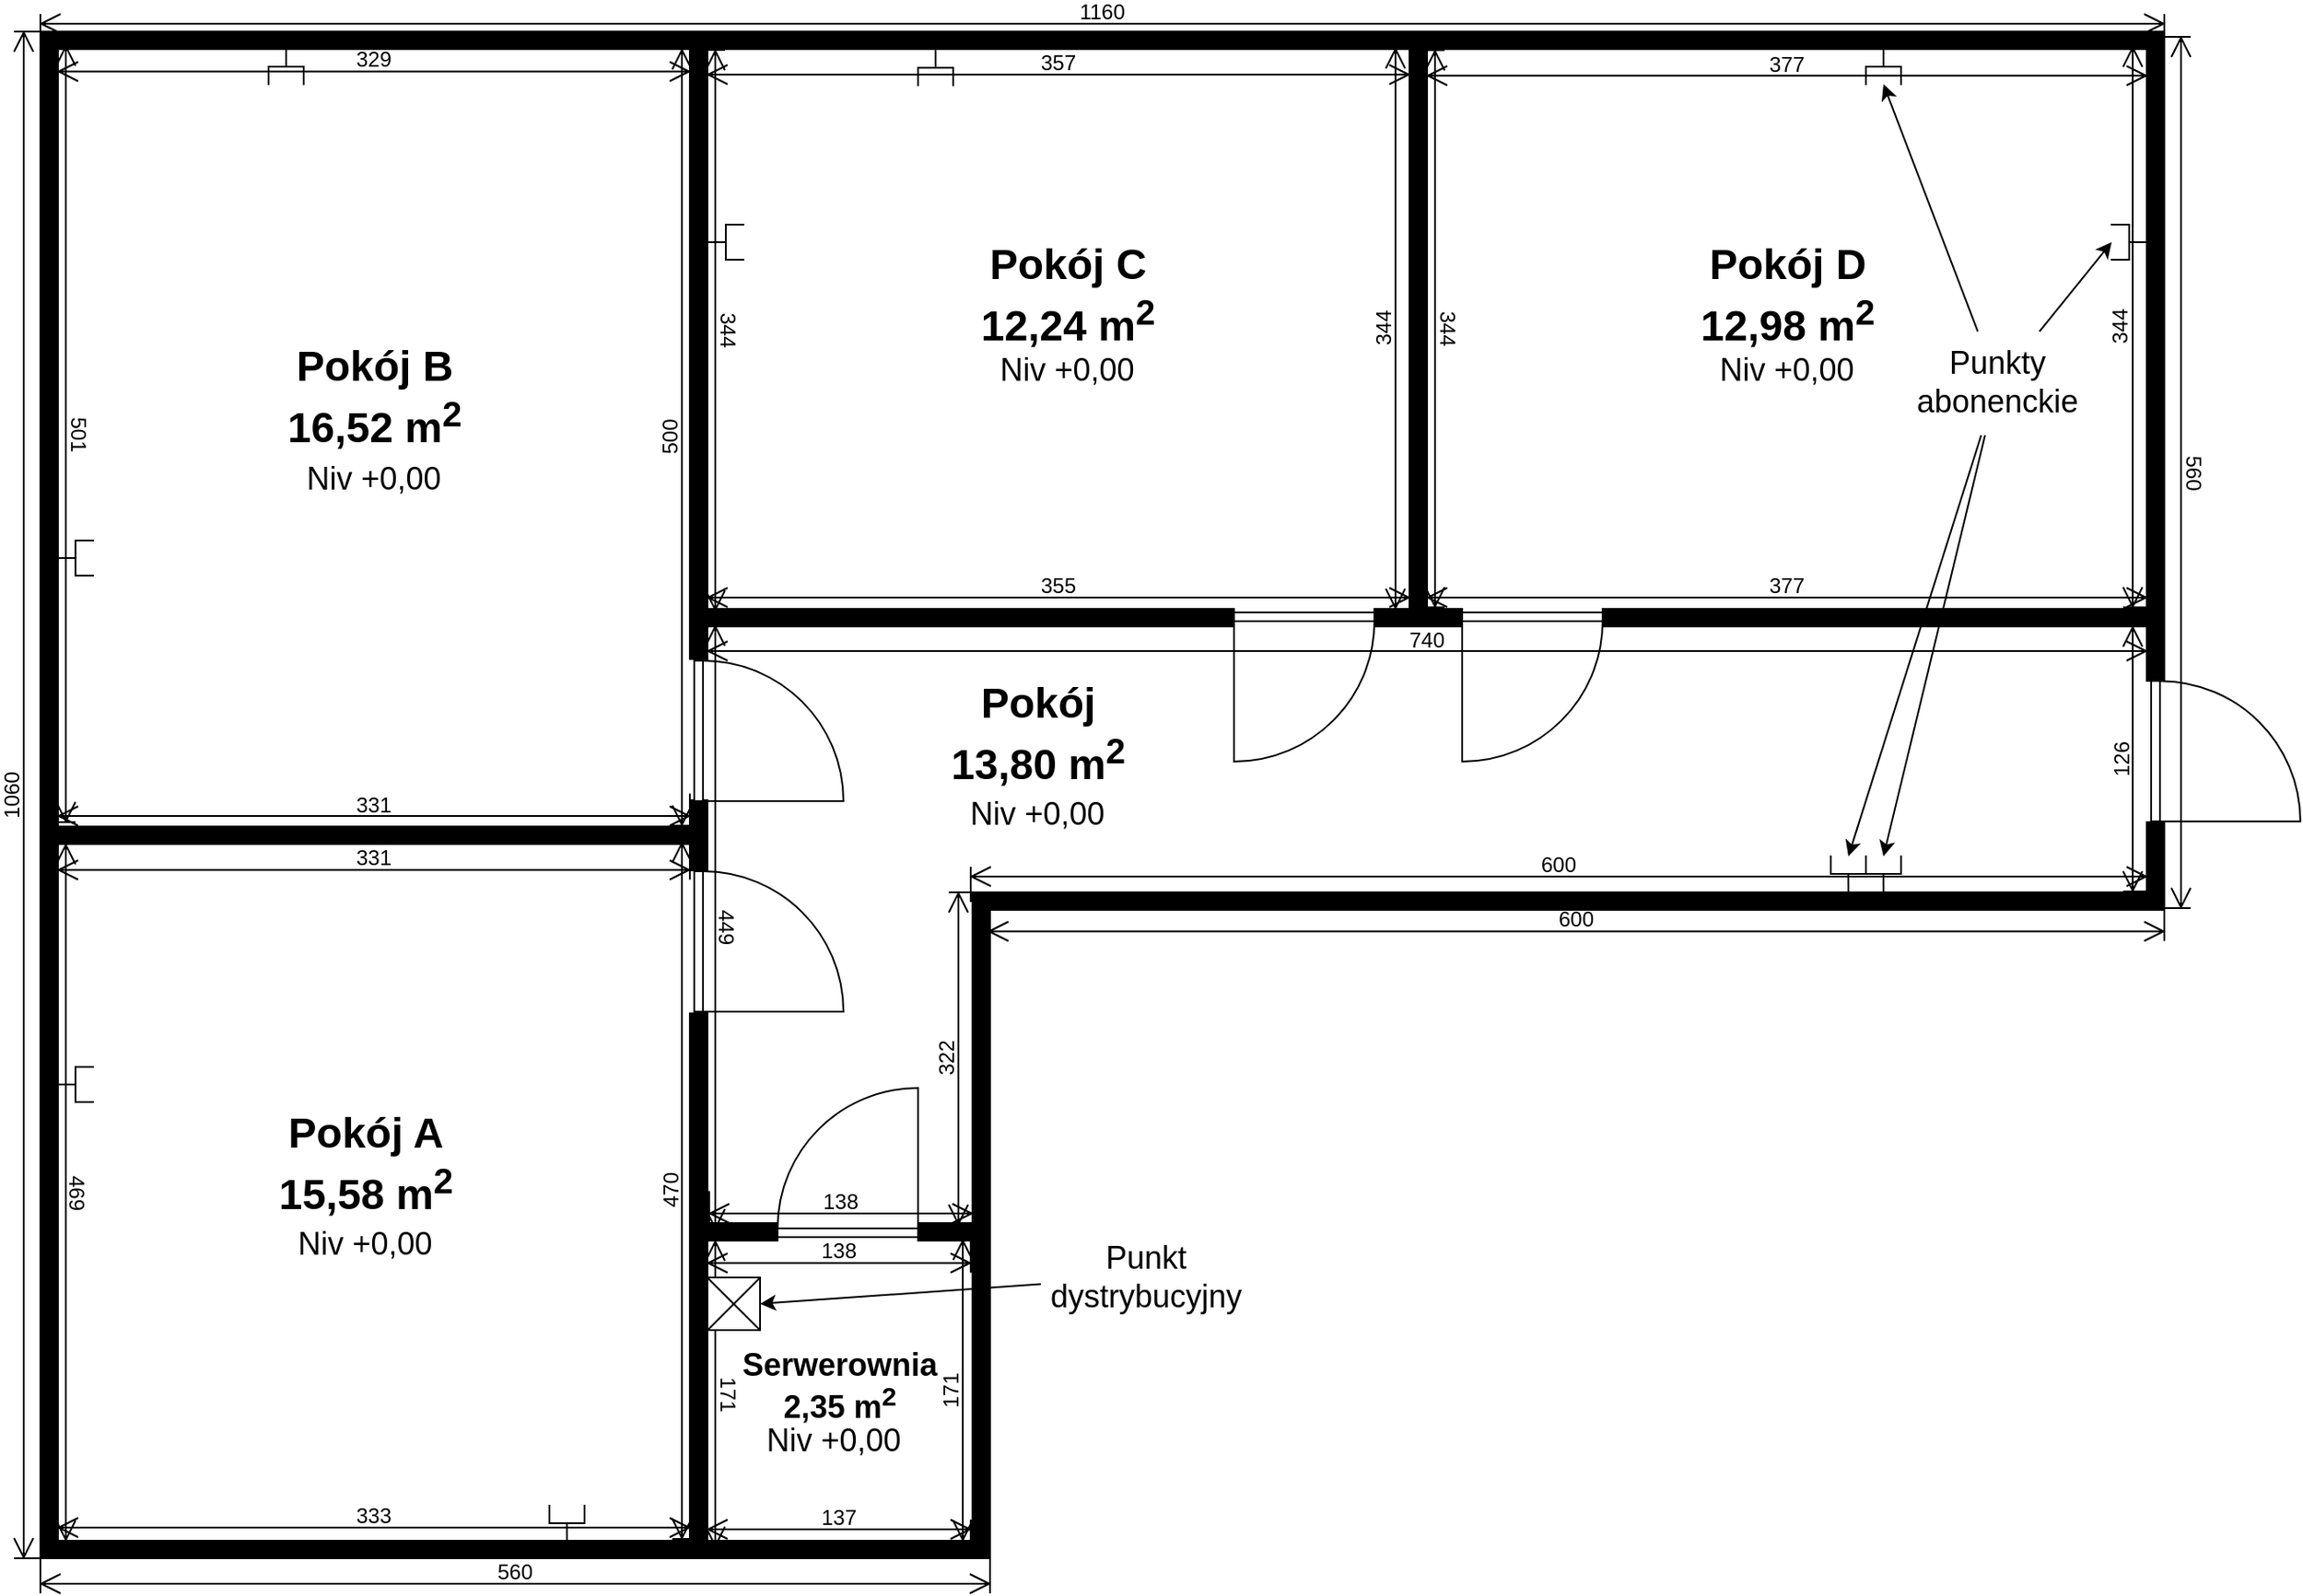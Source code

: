 <mxfile version="26.0.8">
  <diagram name="Page-1" id="38b20595-45e3-9b7f-d5ca-b57f44c5b66d">
    <mxGraphModel dx="4911" dy="1210" grid="1" gridSize="10" guides="1" tooltips="1" connect="1" arrows="1" fold="1" page="1" pageScale="1" pageWidth="1100" pageHeight="850" background="none" math="0" shadow="0">
      <root>
        <mxCell id="0" />
        <mxCell id="1" parent="0" />
        <mxCell id="48ef80bc37b76060-338" value="" style="verticalLabelPosition=bottom;html=1;verticalAlign=top;align=center;strokeWidth=1;shape=mxgraph.floorplan.wall;fillColor=#000000;direction=south;rounded=0;shadow=0;comic=0;fontFamily=Verdana;fontSize=12;" parent="1" vertex="1">
          <mxGeometry x="-1100" y="30" width="10" height="870" as="geometry" />
        </mxCell>
        <mxCell id="JFIgvIJluQDPdhaBH7MP-2" value="" style="verticalLabelPosition=bottom;html=1;verticalAlign=top;align=center;strokeWidth=1;shape=mxgraph.floorplan.wall;fillColor=#000000;direction=south;rounded=0;shadow=0;comic=0;fontFamily=Verdana;fontSize=12;" parent="1" vertex="1">
          <mxGeometry x="-730" y="468" width="10" height="40" as="geometry" />
        </mxCell>
        <mxCell id="JFIgvIJluQDPdhaBH7MP-4" value="" style="verticalLabelPosition=bottom;html=1;verticalAlign=top;align=center;strokeWidth=1;shape=mxgraph.floorplan.wall;fillColor=#000000;rounded=0;shadow=0;comic=0;fontFamily=Verdana;fontSize=12;" parent="1" vertex="1">
          <mxGeometry x="-1100" y="30" width="1210" height="10" as="geometry" />
        </mxCell>
        <mxCell id="JFIgvIJluQDPdhaBH7MP-6" value="" style="verticalLabelPosition=bottom;html=1;verticalAlign=top;align=center;strokeWidth=1;shape=mxgraph.floorplan.wall;fillColor=#000000;direction=south;rounded=0;shadow=0;comic=0;fontFamily=Verdana;fontSize=12;" parent="1" vertex="1">
          <mxGeometry x="-320" y="36.75" width="10" height="323.25" as="geometry" />
        </mxCell>
        <mxCell id="JFIgvIJluQDPdhaBH7MP-7" value="" style="verticalLabelPosition=bottom;html=1;verticalAlign=top;align=center;strokeWidth=1;shape=mxgraph.floorplan.wall;fillColor=#000000;direction=south;rounded=0;shadow=0;comic=0;fontFamily=Verdana;fontSize=12;" parent="1" vertex="1">
          <mxGeometry x="100" y="34.5" width="10" height="365.5" as="geometry" />
        </mxCell>
        <mxCell id="JFIgvIJluQDPdhaBH7MP-8" value="" style="verticalLabelPosition=bottom;html=1;verticalAlign=top;align=center;strokeWidth=1;shape=mxgraph.floorplan.wall;fillColor=#000000;rounded=0;shadow=0;comic=0;fontFamily=Verdana;fontSize=12;" parent="1" vertex="1">
          <mxGeometry x="-720" y="359" width="300" height="10" as="geometry" />
        </mxCell>
        <mxCell id="JFIgvIJluQDPdhaBH7MP-9" value="" style="verticalLabelPosition=bottom;html=1;verticalAlign=top;align=center;strokeWidth=1;shape=mxgraph.floorplan.wall;fillColor=#000000;rounded=0;shadow=0;comic=0;fontFamily=Verdana;fontSize=12;" parent="1" vertex="1">
          <mxGeometry x="-340" y="359" width="50" height="10" as="geometry" />
        </mxCell>
        <mxCell id="JFIgvIJluQDPdhaBH7MP-10" value="" style="verticalLabelPosition=bottom;html=1;verticalAlign=top;align=center;strokeWidth=1;shape=mxgraph.floorplan.wall;fillColor=#000000;rounded=0;shadow=0;comic=0;fontFamily=Verdana;fontSize=12;" parent="1" vertex="1">
          <mxGeometry x="-210" y="359" width="310" height="10" as="geometry" />
        </mxCell>
        <mxCell id="JFIgvIJluQDPdhaBH7MP-11" value="" style="verticalLabelPosition=bottom;html=1;verticalAlign=top;align=center;strokeWidth=1;shape=mxgraph.floorplan.wall;fillColor=#000000;rounded=0;shadow=0;comic=0;fontFamily=Verdana;fontSize=12;" parent="1" vertex="1">
          <mxGeometry x="-1100" y="483" width="370" height="10" as="geometry" />
        </mxCell>
        <mxCell id="JFIgvIJluQDPdhaBH7MP-12" value="" style="verticalLabelPosition=bottom;html=1;verticalAlign=top;align=center;strokeWidth=1;shape=mxgraph.floorplan.wall;fillColor=#000000;direction=south;rounded=0;shadow=0;comic=0;fontFamily=Verdana;fontSize=12;" parent="1" vertex="1">
          <mxGeometry x="-730" y="30" width="10" height="357.57" as="geometry" />
        </mxCell>
        <mxCell id="JFIgvIJluQDPdhaBH7MP-13" value="" style="verticalLabelPosition=bottom;html=1;verticalAlign=top;align=center;strokeWidth=1;shape=mxgraph.floorplan.wall;fillColor=#000000;direction=south;rounded=0;shadow=0;comic=0;fontFamily=Verdana;fontSize=12;" parent="1" vertex="1">
          <mxGeometry x="-730" y="589.5" width="10" height="310.5" as="geometry" />
        </mxCell>
        <mxCell id="JFIgvIJluQDPdhaBH7MP-14" value="" style="verticalLabelPosition=bottom;html=1;verticalAlign=top;align=center;strokeWidth=1;shape=mxgraph.floorplan.wall;fillColor=#000000;rounded=0;shadow=0;comic=0;fontFamily=Verdana;fontSize=12;" parent="1" vertex="1">
          <mxGeometry x="-1095" y="890" width="530" height="10" as="geometry" />
        </mxCell>
        <mxCell id="JFIgvIJluQDPdhaBH7MP-15" value="" style="verticalLabelPosition=bottom;html=1;verticalAlign=top;align=center;strokeWidth=1;shape=mxgraph.floorplan.wall;fillColor=#000000;direction=south;rounded=0;shadow=0;comic=0;fontFamily=Verdana;fontSize=12;" parent="1" vertex="1">
          <mxGeometry x="100" y="480.5" width="10" height="40" as="geometry" />
        </mxCell>
        <mxCell id="JFIgvIJluQDPdhaBH7MP-16" value="" style="verticalLabelPosition=bottom;html=1;verticalAlign=top;align=center;strokeWidth=1;shape=mxgraph.floorplan.wall;fillColor=#000000;rounded=0;shadow=0;comic=0;fontFamily=Verdana;fontSize=12;" parent="1" vertex="1">
          <mxGeometry x="-560" y="520.5" width="670" height="10" as="geometry" />
        </mxCell>
        <mxCell id="JFIgvIJluQDPdhaBH7MP-17" value="" style="verticalLabelPosition=bottom;html=1;verticalAlign=top;align=center;strokeWidth=1;shape=mxgraph.floorplan.wall;fillColor=#000000;direction=south;rounded=0;shadow=0;comic=0;fontFamily=Verdana;fontSize=12;" parent="1" vertex="1">
          <mxGeometry x="-569" y="520.5" width="10" height="379.5" as="geometry" />
        </mxCell>
        <mxCell id="JFIgvIJluQDPdhaBH7MP-18" value="" style="verticalLabelPosition=bottom;html=1;verticalAlign=top;align=center;shape=mxgraph.floorplan.doorLeft;aspect=fixed;" parent="1" vertex="1">
          <mxGeometry x="-420" y="361" width="80" height="85" as="geometry" />
        </mxCell>
        <mxCell id="JFIgvIJluQDPdhaBH7MP-19" value="" style="verticalLabelPosition=bottom;html=1;verticalAlign=top;align=center;shape=mxgraph.floorplan.doorLeft;aspect=fixed;rotation=-90;" parent="1" vertex="1">
          <mxGeometry x="105" y="397.57" width="80" height="85" as="geometry" />
        </mxCell>
        <mxCell id="JFIgvIJluQDPdhaBH7MP-20" value="" style="verticalLabelPosition=bottom;html=1;verticalAlign=top;align=center;shape=mxgraph.floorplan.doorLeft;aspect=fixed;" parent="1" vertex="1">
          <mxGeometry x="-290" y="361" width="80" height="85" as="geometry" />
        </mxCell>
        <mxCell id="JFIgvIJluQDPdhaBH7MP-21" value="" style="verticalLabelPosition=bottom;html=1;verticalAlign=top;align=center;shape=mxgraph.floorplan.doorLeft;aspect=fixed;rotation=-90;" parent="1" vertex="1">
          <mxGeometry x="-725" y="386" width="80" height="85" as="geometry" />
        </mxCell>
        <mxCell id="JFIgvIJluQDPdhaBH7MP-22" value="" style="verticalLabelPosition=bottom;html=1;verticalAlign=top;align=center;shape=mxgraph.floorplan.doorLeft;aspect=fixed;rotation=-90;" parent="1" vertex="1">
          <mxGeometry x="-725" y="506" width="80" height="85" as="geometry" />
        </mxCell>
        <mxCell id="JFIgvIJluQDPdhaBH7MP-23" value="" style="verticalLabelPosition=bottom;html=1;verticalAlign=top;align=center;shape=mxgraph.floorplan.wall;fillColor=strokeColor;" parent="1" vertex="1">
          <mxGeometry x="-725" y="709" width="45" height="10" as="geometry" />
        </mxCell>
        <mxCell id="JFIgvIJluQDPdhaBH7MP-24" value="" style="verticalLabelPosition=bottom;html=1;verticalAlign=top;align=center;shape=mxgraph.floorplan.wall;fillColor=strokeColor;" parent="1" vertex="1">
          <mxGeometry x="-600" y="709" width="40" height="10" as="geometry" />
        </mxCell>
        <mxCell id="JFIgvIJluQDPdhaBH7MP-25" value="" style="verticalLabelPosition=bottom;html=1;verticalAlign=top;align=center;shape=mxgraph.floorplan.doorLeft;aspect=fixed;rotation=-180;" parent="1" vertex="1">
          <mxGeometry x="-680" y="632" width="80" height="85" as="geometry" />
        </mxCell>
        <mxCell id="JFIgvIJluQDPdhaBH7MP-28" value="500" style="shape=dimension;direction=south;whiteSpace=wrap;html=1;align=center;points=[];verticalAlign=top;labelBackgroundColor=none;horizontal=0;spacingTop=-15;" parent="1" vertex="1">
          <mxGeometry x="-740" y="40" width="10" height="442.5" as="geometry" />
        </mxCell>
        <mxCell id="JFIgvIJluQDPdhaBH7MP-29" value="470" style="shape=dimension;direction=south;whiteSpace=wrap;html=1;align=center;points=[];verticalAlign=top;labelBackgroundColor=none;horizontal=0;spacingTop=-15;" parent="1" vertex="1">
          <mxGeometry x="-740" y="492" width="10" height="397" as="geometry" />
        </mxCell>
        <mxCell id="JFIgvIJluQDPdhaBH7MP-33" value="171" style="shape=dimension;direction=north;whiteSpace=wrap;html=1;align=center;points=[];verticalAlign=bottom;labelBackgroundColor=none;horizontal=0;spacingBottom=3;" parent="1" vertex="1">
          <mxGeometry x="-594" y="718.5" width="25" height="171.5" as="geometry" />
        </mxCell>
        <mxCell id="JFIgvIJluQDPdhaBH7MP-36" value="344" style="shape=dimension;direction=south;whiteSpace=wrap;html=1;align=center;points=[];verticalAlign=top;labelBackgroundColor=none;horizontal=0;spacingTop=-15;" parent="1" vertex="1">
          <mxGeometry x="86.5" y="38.62" width="23.5" height="319.5" as="geometry" />
        </mxCell>
        <mxCell id="JFIgvIJluQDPdhaBH7MP-38" value="126" style="shape=dimension;direction=south;whiteSpace=wrap;html=1;align=center;points=[];verticalAlign=top;labelBackgroundColor=none;horizontal=0;spacingTop=-15;" parent="1" vertex="1">
          <mxGeometry x="86.5" y="369" width="13.5" height="151" as="geometry" />
        </mxCell>
        <mxCell id="JFIgvIJluQDPdhaBH7MP-39" value="322" style="shape=dimension;direction=south;whiteSpace=wrap;html=1;align=center;points=[];verticalAlign=top;labelBackgroundColor=none;horizontal=0;spacingTop=-15;" parent="1" vertex="1">
          <mxGeometry x="-582.5" y="520.5" width="22.5" height="189.5" as="geometry" />
        </mxCell>
        <mxCell id="JFIgvIJluQDPdhaBH7MP-40" value="501" style="shape=dimension;direction=south;whiteSpace=wrap;html=1;align=center;points=[];verticalAlign=top;labelBackgroundColor=none;horizontal=0;spacingTop=-15;rotation=-180;" parent="1" vertex="1">
          <mxGeometry x="-1090" y="38" width="10" height="442.5" as="geometry" />
        </mxCell>
        <mxCell id="JFIgvIJluQDPdhaBH7MP-41" value="469" style="shape=dimension;direction=south;whiteSpace=wrap;html=1;align=center;points=[];verticalAlign=top;labelBackgroundColor=none;horizontal=0;spacingTop=-15;rotation=-180;" parent="1" vertex="1">
          <mxGeometry x="-1090" y="493" width="10" height="397" as="geometry" />
        </mxCell>
        <mxCell id="JFIgvIJluQDPdhaBH7MP-42" value="344" style="shape=dimension;direction=south;whiteSpace=wrap;html=1;align=center;points=[];verticalAlign=top;labelBackgroundColor=none;horizontal=0;spacingTop=-15;" parent="1" vertex="1">
          <mxGeometry x="-333.5" y="39.5" width="23.5" height="319.5" as="geometry" />
        </mxCell>
        <mxCell id="JFIgvIJluQDPdhaBH7MP-44" value="344" style="shape=dimension;direction=south;whiteSpace=wrap;html=1;align=center;points=[];verticalAlign=top;labelBackgroundColor=none;horizontal=0;spacingTop=-15;rotation=180;" parent="1" vertex="1">
          <mxGeometry x="-720" y="40.5" width="10" height="319.5" as="geometry" />
        </mxCell>
        <mxCell id="JFIgvIJluQDPdhaBH7MP-45" value="171" style="shape=dimension;direction=south;whiteSpace=wrap;html=1;align=center;points=[];verticalAlign=top;labelBackgroundColor=none;horizontal=0;spacingTop=-15;rotation=180;" parent="1" vertex="1">
          <mxGeometry x="-720" y="719" width="10" height="174.5" as="geometry" />
        </mxCell>
        <mxCell id="JFIgvIJluQDPdhaBH7MP-46" value="449" style="shape=dimension;direction=south;whiteSpace=wrap;html=1;align=center;points=[];verticalAlign=top;labelBackgroundColor=none;horizontal=0;spacingTop=-15;rotation=180;" parent="1" vertex="1">
          <mxGeometry x="-720" y="368.5" width="10" height="344" as="geometry" />
        </mxCell>
        <mxCell id="JFIgvIJluQDPdhaBH7MP-47" value="344" style="shape=dimension;direction=south;whiteSpace=wrap;html=1;align=center;points=[];verticalAlign=top;labelBackgroundColor=none;horizontal=0;spacingTop=-15;rotation=180;" parent="1" vertex="1">
          <mxGeometry x="-310" y="40.62" width="10" height="317.5" as="geometry" />
        </mxCell>
        <mxCell id="JFIgvIJluQDPdhaBH7MP-48" value="560" style="shape=dimension;direction=south;whiteSpace=wrap;html=1;align=center;points=[];verticalAlign=top;labelBackgroundColor=none;horizontal=0;spacingTop=-15;rotation=180;" parent="1" vertex="1">
          <mxGeometry x="105" y="33" width="20" height="496.5" as="geometry" />
        </mxCell>
        <mxCell id="JFIgvIJluQDPdhaBH7MP-50" value="600" style="shape=dimension;whiteSpace=wrap;html=1;align=center;points=[];verticalAlign=bottom;spacingBottom=3;labelBackgroundColor=none;" parent="1" vertex="1">
          <mxGeometry x="-560" y="530" width="670" height="18.25" as="geometry" />
        </mxCell>
        <mxCell id="JFIgvIJluQDPdhaBH7MP-51" value="138" style="shape=dimension;whiteSpace=wrap;html=1;align=center;points=[];verticalAlign=bottom;spacingBottom=3;labelBackgroundColor=none;" parent="1" vertex="1">
          <mxGeometry x="-720" y="719" width="150" height="18.25" as="geometry" />
        </mxCell>
        <mxCell id="JFIgvIJluQDPdhaBH7MP-52" value="560" style="shape=dimension;whiteSpace=wrap;html=1;align=center;points=[];verticalAlign=bottom;spacingBottom=3;labelBackgroundColor=none;" parent="1" vertex="1">
          <mxGeometry x="-1100" y="898.75" width="541" height="21.25" as="geometry" />
        </mxCell>
        <mxCell id="JFIgvIJluQDPdhaBH7MP-54" value="333" style="shape=dimension;direction=west;whiteSpace=wrap;html=1;align=center;points=[];verticalAlign=top;spacingTop=-15;labelBackgroundColor=none;" parent="1" vertex="1">
          <mxGeometry x="-1090" y="877" width="360" height="13" as="geometry" />
        </mxCell>
        <mxCell id="JFIgvIJluQDPdhaBH7MP-55" value="331" style="shape=dimension;whiteSpace=wrap;html=1;align=center;points=[];verticalAlign=bottom;spacingBottom=3;labelBackgroundColor=none;" parent="1" vertex="1">
          <mxGeometry x="-1090" y="464.25" width="360" height="18.25" as="geometry" />
        </mxCell>
        <mxCell id="JFIgvIJluQDPdhaBH7MP-56" value="329" style="shape=dimension;whiteSpace=wrap;html=1;align=center;points=[];verticalAlign=bottom;spacingBottom=3;labelBackgroundColor=none;" parent="1" vertex="1">
          <mxGeometry x="-1090" y="40" width="360" height="18.25" as="geometry" />
        </mxCell>
        <mxCell id="JFIgvIJluQDPdhaBH7MP-58" value="1160" style="shape=dimension;direction=west;whiteSpace=wrap;html=1;align=center;points=[];verticalAlign=top;spacingTop=-15;labelBackgroundColor=none;" parent="1" vertex="1">
          <mxGeometry x="-1100" y="20" width="1210" height="20" as="geometry" />
        </mxCell>
        <mxCell id="JFIgvIJluQDPdhaBH7MP-59" value="355" style="shape=dimension;direction=west;whiteSpace=wrap;html=1;align=center;points=[];verticalAlign=top;spacingTop=-15;labelBackgroundColor=none;" parent="1" vertex="1">
          <mxGeometry x="-720" y="347" width="400" height="20" as="geometry" />
        </mxCell>
        <mxCell id="JFIgvIJluQDPdhaBH7MP-60" value="377" style="shape=dimension;direction=west;whiteSpace=wrap;html=1;align=center;points=[];verticalAlign=top;spacingTop=-15;labelBackgroundColor=none;" parent="1" vertex="1">
          <mxGeometry x="-310" y="347" width="410" height="20" as="geometry" />
        </mxCell>
        <mxCell id="JFIgvIJluQDPdhaBH7MP-61" value="357" style="shape=dimension;whiteSpace=wrap;html=1;align=center;points=[];verticalAlign=bottom;spacingBottom=3;labelBackgroundColor=none;" parent="1" vertex="1">
          <mxGeometry x="-720" y="40" width="400" height="20" as="geometry" />
        </mxCell>
        <mxCell id="JFIgvIJluQDPdhaBH7MP-62" value="377" style="shape=dimension;whiteSpace=wrap;html=1;align=center;points=[];verticalAlign=bottom;spacingBottom=3;labelBackgroundColor=none;" parent="1" vertex="1">
          <mxGeometry x="-310" y="40.62" width="410" height="20" as="geometry" />
        </mxCell>
        <mxCell id="JFIgvIJluQDPdhaBH7MP-63" value="740" style="shape=dimension;whiteSpace=wrap;html=1;align=center;points=[];verticalAlign=bottom;spacingBottom=3;labelBackgroundColor=none;" parent="1" vertex="1">
          <mxGeometry x="-720" y="368.5" width="820" height="20" as="geometry" />
        </mxCell>
        <mxCell id="JFIgvIJluQDPdhaBH7MP-64" value="600" style="shape=dimension;direction=west;whiteSpace=wrap;html=1;align=center;points=[];verticalAlign=top;spacingTop=-15;labelBackgroundColor=none;" parent="1" vertex="1">
          <mxGeometry x="-570" y="506" width="670" height="20" as="geometry" />
        </mxCell>
        <mxCell id="JFIgvIJluQDPdhaBH7MP-65" value="138" style="shape=dimension;whiteSpace=wrap;html=1;align=center;points=[];verticalAlign=bottom;spacingBottom=3;labelBackgroundColor=none;" parent="1" vertex="1">
          <mxGeometry x="-719" y="690.75" width="150" height="18.25" as="geometry" />
        </mxCell>
        <mxCell id="JFIgvIJluQDPdhaBH7MP-66" value="331" style="shape=dimension;whiteSpace=wrap;html=1;align=center;points=[];verticalAlign=bottom;spacingBottom=3;labelBackgroundColor=none;" parent="1" vertex="1">
          <mxGeometry x="-1090" y="495" width="360" height="18.25" as="geometry" />
        </mxCell>
        <mxCell id="JFIgvIJluQDPdhaBH7MP-69" value="1060" style="shape=dimension;direction=south;whiteSpace=wrap;html=1;align=center;points=[];verticalAlign=top;labelBackgroundColor=none;horizontal=0;spacingTop=-15;" parent="1" vertex="1">
          <mxGeometry x="-1115" y="30" width="20" height="870" as="geometry" />
        </mxCell>
        <mxCell id="JFIgvIJluQDPdhaBH7MP-73" value="137" style="shape=dimension;direction=west;whiteSpace=wrap;html=1;align=center;points=[];verticalAlign=top;spacingTop=-15;labelBackgroundColor=none;" parent="1" vertex="1">
          <mxGeometry x="-720" y="878" width="150" height="14" as="geometry" />
        </mxCell>
        <mxCell id="JFIgvIJluQDPdhaBH7MP-75" value="Pokój B&lt;br&gt;16,52 m&lt;sup&gt;2&lt;/sup&gt;" style="text;strokeColor=none;fillColor=none;html=1;fontSize=24;fontStyle=1;verticalAlign=middle;align=center;" parent="1" vertex="1">
          <mxGeometry x="-960" y="218" width="100" height="40" as="geometry" />
        </mxCell>
        <mxCell id="JFIgvIJluQDPdhaBH7MP-76" value="Pokój C&lt;br&gt;12,24 m&lt;sup&gt;2&lt;/sup&gt;" style="text;strokeColor=none;fillColor=none;html=1;fontSize=24;fontStyle=1;verticalAlign=middle;align=center;" parent="1" vertex="1">
          <mxGeometry x="-565" y="160" width="100" height="40" as="geometry" />
        </mxCell>
        <mxCell id="JFIgvIJluQDPdhaBH7MP-77" value="Pokój D&lt;br&gt;12,98 m&lt;sup&gt;2&lt;/sup&gt;" style="text;strokeColor=none;fillColor=none;html=1;fontSize=24;fontStyle=1;verticalAlign=middle;align=center;" parent="1" vertex="1">
          <mxGeometry x="-155" y="160" width="100" height="40" as="geometry" />
        </mxCell>
        <mxCell id="JFIgvIJluQDPdhaBH7MP-78" value="Pokój A&lt;br&gt;15,58 m&lt;sup&gt;2&lt;/sup&gt;" style="text;strokeColor=none;fillColor=none;html=1;fontSize=24;fontStyle=1;verticalAlign=middle;align=center;" parent="1" vertex="1">
          <mxGeometry x="-965" y="654.5" width="100" height="40" as="geometry" />
        </mxCell>
        <mxCell id="JFIgvIJluQDPdhaBH7MP-79" value="Pokój&lt;br&gt;13,80 m&lt;sup&gt;2&lt;/sup&gt;" style="text;strokeColor=none;fillColor=none;html=1;fontSize=24;fontStyle=1;verticalAlign=middle;align=center;" parent="1" vertex="1">
          <mxGeometry x="-582.5" y="410" width="100" height="40" as="geometry" />
        </mxCell>
        <mxCell id="JFIgvIJluQDPdhaBH7MP-80" value="&lt;font style=&quot;font-size: 18px;&quot;&gt;Serwerownia&lt;br&gt;&lt;br&gt;&lt;/font&gt;" style="text;strokeColor=none;fillColor=none;html=1;fontSize=24;fontStyle=1;verticalAlign=middle;align=center;" parent="1" vertex="1">
          <mxGeometry x="-680" y="790.75" width="70" height="23" as="geometry" />
        </mxCell>
        <UserObject label="&lt;font style=&quot;font-size: 18px;&quot;&gt;Niv +0,00&lt;br&gt;&lt;/font&gt;" placeholders="1" name="Variable" id="JFIgvIJluQDPdhaBH7MP-81">
          <mxCell style="text;html=1;strokeColor=none;fillColor=none;align=center;verticalAlign=middle;whiteSpace=wrap;overflow=hidden;" parent="1" vertex="1">
            <mxGeometry x="-950" y="271.57" width="80" height="23.87" as="geometry" />
          </mxCell>
        </UserObject>
        <UserObject label="&lt;font style=&quot;font-size: 18px;&quot;&gt;Niv +0,00&lt;br&gt;&lt;/font&gt;" placeholders="1" name="Variable" id="JFIgvIJluQDPdhaBH7MP-82">
          <mxCell style="text;html=1;strokeColor=none;fillColor=none;align=center;verticalAlign=middle;whiteSpace=wrap;overflow=hidden;" parent="1" vertex="1">
            <mxGeometry x="-555" y="210" width="80" height="23.87" as="geometry" />
          </mxCell>
        </UserObject>
        <UserObject label="&lt;font style=&quot;font-size: 18px;&quot;&gt;Niv +0,00&lt;br&gt;&lt;/font&gt;" placeholders="1" name="Variable" id="JFIgvIJluQDPdhaBH7MP-83">
          <mxCell style="text;html=1;strokeColor=none;fillColor=none;align=center;verticalAlign=middle;whiteSpace=wrap;overflow=hidden;" parent="1" vertex="1">
            <mxGeometry x="-145" y="210" width="80" height="23.87" as="geometry" />
          </mxCell>
        </UserObject>
        <UserObject label="&lt;font style=&quot;font-size: 18px;&quot;&gt;Niv +0,00&lt;br&gt;&lt;/font&gt;" placeholders="1" name="Variable" id="JFIgvIJluQDPdhaBH7MP-86">
          <mxCell style="text;html=1;strokeColor=none;fillColor=none;align=center;verticalAlign=middle;whiteSpace=wrap;overflow=hidden;" parent="1" vertex="1">
            <mxGeometry x="-955" y="708.13" width="80" height="23.87" as="geometry" />
          </mxCell>
        </UserObject>
        <UserObject label="&lt;font style=&quot;font-size: 18px;&quot;&gt;Niv +0,00&lt;br&gt;&lt;/font&gt;" placeholders="1" name="Variable" id="JFIgvIJluQDPdhaBH7MP-87">
          <mxCell style="text;html=1;strokeColor=none;fillColor=none;align=center;verticalAlign=middle;whiteSpace=wrap;overflow=hidden;" parent="1" vertex="1">
            <mxGeometry x="-572.5" y="463.07" width="80" height="23.87" as="geometry" />
          </mxCell>
        </UserObject>
        <UserObject label="&lt;font style=&quot;font-size: 18px;&quot;&gt;Niv +0,00&lt;br&gt;&lt;/font&gt;" placeholders="1" name="Variable" id="JFIgvIJluQDPdhaBH7MP-88">
          <mxCell style="text;html=1;strokeColor=none;fillColor=none;align=center;verticalAlign=middle;whiteSpace=wrap;overflow=hidden;" parent="1" vertex="1">
            <mxGeometry x="-688" y="820.13" width="80" height="23.87" as="geometry" />
          </mxCell>
        </UserObject>
        <mxCell id="rUj6Htv39DdLcQ7tU1QD-7" value="" style="group" vertex="1" connectable="0" parent="1">
          <mxGeometry x="-60" y="500" width="20" height="20" as="geometry" />
        </mxCell>
        <mxCell id="rUj6Htv39DdLcQ7tU1QD-19" value="" style="group" vertex="1" connectable="0" parent="rUj6Htv39DdLcQ7tU1QD-7">
          <mxGeometry width="20" height="20" as="geometry" />
        </mxCell>
        <mxCell id="rUj6Htv39DdLcQ7tU1QD-1" value="" style="shape=partialRectangle;whiteSpace=wrap;html=1;bottom=1;right=1;left=1;top=0;fillColor=none;routingCenterX=-0.5;" vertex="1" parent="rUj6Htv39DdLcQ7tU1QD-19">
          <mxGeometry width="20" height="10" as="geometry" />
        </mxCell>
        <mxCell id="rUj6Htv39DdLcQ7tU1QD-6" value="" style="endArrow=none;html=1;rounded=0;" edge="1" parent="rUj6Htv39DdLcQ7tU1QD-19">
          <mxGeometry width="50" height="50" relative="1" as="geometry">
            <mxPoint x="10" y="20" as="sourcePoint" />
            <mxPoint x="9.96" y="10.5" as="targetPoint" />
          </mxGeometry>
        </mxCell>
        <mxCell id="rUj6Htv39DdLcQ7tU1QD-14" value="" style="group" vertex="1" connectable="0" parent="1">
          <mxGeometry x="-80" y="500" width="20" height="20" as="geometry" />
        </mxCell>
        <mxCell id="rUj6Htv39DdLcQ7tU1QD-15" value="" style="shape=partialRectangle;whiteSpace=wrap;html=1;bottom=1;right=1;left=1;top=0;fillColor=none;routingCenterX=-0.5;" vertex="1" parent="rUj6Htv39DdLcQ7tU1QD-14">
          <mxGeometry width="20" height="10" as="geometry" />
        </mxCell>
        <mxCell id="rUj6Htv39DdLcQ7tU1QD-16" value="" style="endArrow=none;html=1;rounded=0;" edge="1" parent="rUj6Htv39DdLcQ7tU1QD-14">
          <mxGeometry width="50" height="50" relative="1" as="geometry">
            <mxPoint x="10" y="20" as="sourcePoint" />
            <mxPoint x="9.96" y="10.5" as="targetPoint" />
          </mxGeometry>
        </mxCell>
        <mxCell id="rUj6Htv39DdLcQ7tU1QD-20" value="" style="group;rotation=-90;" vertex="1" connectable="0" parent="1">
          <mxGeometry x="80" y="140" width="20" height="20" as="geometry" />
        </mxCell>
        <mxCell id="rUj6Htv39DdLcQ7tU1QD-21" value="" style="shape=partialRectangle;whiteSpace=wrap;html=1;bottom=1;right=1;left=1;top=0;fillColor=none;routingCenterX=-0.5;rotation=-90;" vertex="1" parent="rUj6Htv39DdLcQ7tU1QD-20">
          <mxGeometry x="-5" y="5" width="20" height="10" as="geometry" />
        </mxCell>
        <mxCell id="rUj6Htv39DdLcQ7tU1QD-22" value="" style="endArrow=none;html=1;rounded=0;" edge="1" parent="rUj6Htv39DdLcQ7tU1QD-20">
          <mxGeometry width="50" height="50" relative="1" as="geometry">
            <mxPoint x="20" y="10" as="sourcePoint" />
            <mxPoint x="10" y="10" as="targetPoint" />
          </mxGeometry>
        </mxCell>
        <mxCell id="rUj6Htv39DdLcQ7tU1QD-23" value="" style="group;rotation=-180;" vertex="1" connectable="0" parent="1">
          <mxGeometry x="-60" y="40" width="20" height="20" as="geometry" />
        </mxCell>
        <mxCell id="rUj6Htv39DdLcQ7tU1QD-24" value="" style="shape=partialRectangle;whiteSpace=wrap;html=1;bottom=1;right=1;left=1;top=0;fillColor=none;routingCenterX=-0.5;rotation=-180;" vertex="1" parent="rUj6Htv39DdLcQ7tU1QD-23">
          <mxGeometry y="10" width="20" height="10" as="geometry" />
        </mxCell>
        <mxCell id="rUj6Htv39DdLcQ7tU1QD-25" value="" style="endArrow=none;html=1;rounded=0;" edge="1" parent="rUj6Htv39DdLcQ7tU1QD-23">
          <mxGeometry width="50" height="50" relative="1" as="geometry">
            <mxPoint x="10" as="sourcePoint" />
            <mxPoint x="10" y="10" as="targetPoint" />
          </mxGeometry>
        </mxCell>
        <mxCell id="rUj6Htv39DdLcQ7tU1QD-32" value="" style="group;rotation=91;" vertex="1" connectable="0" parent="1">
          <mxGeometry x="-1090" y="320" width="25" height="20" as="geometry" />
        </mxCell>
        <mxCell id="rUj6Htv39DdLcQ7tU1QD-34" value="" style="endArrow=none;html=1;rounded=0;" edge="1" parent="rUj6Htv39DdLcQ7tU1QD-32">
          <mxGeometry width="50" height="50" relative="1" as="geometry">
            <mxPoint y="10" as="sourcePoint" />
            <mxPoint x="10" y="10" as="targetPoint" />
          </mxGeometry>
        </mxCell>
        <mxCell id="rUj6Htv39DdLcQ7tU1QD-33" value="" style="shape=partialRectangle;whiteSpace=wrap;html=1;bottom=1;right=1;left=1;top=0;fillColor=none;routingCenterX=-0.5;rotation=90;" vertex="1" parent="rUj6Htv39DdLcQ7tU1QD-32">
          <mxGeometry x="5" y="5" width="20" height="10" as="geometry" />
        </mxCell>
        <mxCell id="rUj6Htv39DdLcQ7tU1QD-35" value="" style="group;rotation=-180;" vertex="1" connectable="0" parent="1">
          <mxGeometry x="-970" y="40" width="20" height="20" as="geometry" />
        </mxCell>
        <mxCell id="rUj6Htv39DdLcQ7tU1QD-36" value="" style="shape=partialRectangle;whiteSpace=wrap;html=1;bottom=1;right=1;left=1;top=0;fillColor=none;routingCenterX=-0.5;rotation=-180;" vertex="1" parent="rUj6Htv39DdLcQ7tU1QD-35">
          <mxGeometry y="10" width="20" height="10" as="geometry" />
        </mxCell>
        <mxCell id="rUj6Htv39DdLcQ7tU1QD-37" value="" style="endArrow=none;html=1;rounded=0;" edge="1" parent="rUj6Htv39DdLcQ7tU1QD-35">
          <mxGeometry width="50" height="50" relative="1" as="geometry">
            <mxPoint x="10" as="sourcePoint" />
            <mxPoint x="10" y="10" as="targetPoint" />
          </mxGeometry>
        </mxCell>
        <mxCell id="rUj6Htv39DdLcQ7tU1QD-38" value="" style="group" vertex="1" connectable="0" parent="1">
          <mxGeometry x="-810" y="870" width="20" height="20" as="geometry" />
        </mxCell>
        <mxCell id="rUj6Htv39DdLcQ7tU1QD-39" value="" style="shape=partialRectangle;whiteSpace=wrap;html=1;bottom=1;right=1;left=1;top=0;fillColor=none;routingCenterX=-0.5;" vertex="1" parent="rUj6Htv39DdLcQ7tU1QD-38">
          <mxGeometry width="20" height="10" as="geometry" />
        </mxCell>
        <mxCell id="rUj6Htv39DdLcQ7tU1QD-40" value="" style="endArrow=none;html=1;rounded=0;" edge="1" parent="rUj6Htv39DdLcQ7tU1QD-38">
          <mxGeometry width="50" height="50" relative="1" as="geometry">
            <mxPoint x="10" y="20" as="sourcePoint" />
            <mxPoint x="9.96" y="10.5" as="targetPoint" />
          </mxGeometry>
        </mxCell>
        <mxCell id="rUj6Htv39DdLcQ7tU1QD-41" value="" style="group;rotation=90;" vertex="1" connectable="0" parent="1">
          <mxGeometry x="-1090" y="620" width="20" height="20" as="geometry" />
        </mxCell>
        <mxCell id="rUj6Htv39DdLcQ7tU1QD-42" value="" style="shape=partialRectangle;whiteSpace=wrap;html=1;bottom=1;right=1;left=1;top=0;fillColor=none;routingCenterX=-0.5;rotation=90;" vertex="1" parent="rUj6Htv39DdLcQ7tU1QD-41">
          <mxGeometry x="5" y="5" width="20" height="10" as="geometry" />
        </mxCell>
        <mxCell id="rUj6Htv39DdLcQ7tU1QD-43" value="" style="endArrow=none;html=1;rounded=0;" edge="1" parent="rUj6Htv39DdLcQ7tU1QD-41">
          <mxGeometry width="50" height="50" relative="1" as="geometry">
            <mxPoint y="10" as="sourcePoint" />
            <mxPoint x="10" y="10" as="targetPoint" />
          </mxGeometry>
        </mxCell>
        <mxCell id="rUj6Htv39DdLcQ7tU1QD-30" value="" style="shape=partialRectangle;whiteSpace=wrap;html=1;bottom=1;right=1;left=1;top=0;fillColor=none;routingCenterX=-0.5;rotation=90;" vertex="1" parent="1">
          <mxGeometry x="-714.5" y="145" width="20" height="10" as="geometry" />
        </mxCell>
        <mxCell id="rUj6Htv39DdLcQ7tU1QD-31" value="" style="endArrow=none;html=1;rounded=0;" edge="1" parent="1">
          <mxGeometry width="50" height="50" relative="1" as="geometry">
            <mxPoint x="-720" y="150" as="sourcePoint" />
            <mxPoint x="-710" y="150" as="targetPoint" />
          </mxGeometry>
        </mxCell>
        <mxCell id="rUj6Htv39DdLcQ7tU1QD-27" value="" style="shape=partialRectangle;whiteSpace=wrap;html=1;bottom=1;right=1;left=1;top=0;fillColor=none;routingCenterX=-0.5;rotation=-180;" vertex="1" parent="1">
          <mxGeometry x="-600" y="50.62" width="20" height="10" as="geometry" />
        </mxCell>
        <mxCell id="rUj6Htv39DdLcQ7tU1QD-28" value="" style="endArrow=none;html=1;rounded=0;" edge="1" parent="1">
          <mxGeometry width="50" height="50" relative="1" as="geometry">
            <mxPoint x="-590.01" y="50.12" as="sourcePoint" />
            <mxPoint x="-590.05" y="40.62" as="targetPoint" />
          </mxGeometry>
        </mxCell>
        <mxCell id="rUj6Htv39DdLcQ7tU1QD-52" style="rounded=0;orthogonalLoop=1;jettySize=auto;html=1;entryX=0.5;entryY=0;entryDx=0;entryDy=0;" edge="1" parent="1" source="rUj6Htv39DdLcQ7tU1QD-49" target="rUj6Htv39DdLcQ7tU1QD-24">
          <mxGeometry relative="1" as="geometry" />
        </mxCell>
        <mxCell id="rUj6Htv39DdLcQ7tU1QD-53" style="rounded=0;orthogonalLoop=1;jettySize=auto;html=1;entryX=0.5;entryY=0;entryDx=0;entryDy=0;" edge="1" parent="1" source="rUj6Htv39DdLcQ7tU1QD-49" target="rUj6Htv39DdLcQ7tU1QD-21">
          <mxGeometry relative="1" as="geometry" />
        </mxCell>
        <mxCell id="rUj6Htv39DdLcQ7tU1QD-54" style="rounded=0;orthogonalLoop=1;jettySize=auto;html=1;entryX=0.5;entryY=0;entryDx=0;entryDy=0;" edge="1" parent="1" source="rUj6Htv39DdLcQ7tU1QD-49" target="rUj6Htv39DdLcQ7tU1QD-1">
          <mxGeometry relative="1" as="geometry" />
        </mxCell>
        <mxCell id="rUj6Htv39DdLcQ7tU1QD-55" style="rounded=0;orthogonalLoop=1;jettySize=auto;html=1;entryX=0.5;entryY=0;entryDx=0;entryDy=0;" edge="1" parent="1" source="rUj6Htv39DdLcQ7tU1QD-49" target="rUj6Htv39DdLcQ7tU1QD-15">
          <mxGeometry relative="1" as="geometry" />
        </mxCell>
        <UserObject label="&lt;font style=&quot;font-size: 18px;&quot;&gt;Punkty abonenckie&lt;/font&gt;" placeholders="1" name="Variable" id="rUj6Htv39DdLcQ7tU1QD-49">
          <mxCell style="text;html=1;strokeColor=none;fillColor=none;align=center;verticalAlign=middle;whiteSpace=wrap;overflow=hidden;" vertex="1" parent="1">
            <mxGeometry x="-40" y="200.94" width="110" height="59.06" as="geometry" />
          </mxCell>
        </UserObject>
        <mxCell id="rUj6Htv39DdLcQ7tU1QD-61" value="" style="group" vertex="1" connectable="0" parent="1">
          <mxGeometry x="-720" y="740" width="30" height="30.13" as="geometry" />
        </mxCell>
        <mxCell id="rUj6Htv39DdLcQ7tU1QD-58" value="" style="whiteSpace=wrap;html=1;aspect=fixed;" vertex="1" parent="rUj6Htv39DdLcQ7tU1QD-61">
          <mxGeometry width="30" height="30" as="geometry" />
        </mxCell>
        <mxCell id="rUj6Htv39DdLcQ7tU1QD-59" value="" style="endArrow=none;html=1;rounded=0;" edge="1" parent="rUj6Htv39DdLcQ7tU1QD-61">
          <mxGeometry width="50" height="50" relative="1" as="geometry">
            <mxPoint y="30.13" as="sourcePoint" />
            <mxPoint x="30" y="0.13" as="targetPoint" />
          </mxGeometry>
        </mxCell>
        <mxCell id="rUj6Htv39DdLcQ7tU1QD-60" value="" style="endArrow=none;html=1;rounded=0;entryX=1;entryY=1;entryDx=0;entryDy=0;exitX=-0.041;exitY=0.04;exitDx=0;exitDy=0;exitPerimeter=0;" edge="1" parent="rUj6Htv39DdLcQ7tU1QD-61" target="rUj6Htv39DdLcQ7tU1QD-58">
          <mxGeometry width="50" height="50" relative="1" as="geometry">
            <mxPoint y="0.13" as="sourcePoint" />
            <mxPoint x="31.23" y="28.93" as="targetPoint" />
          </mxGeometry>
        </mxCell>
        <mxCell id="rUj6Htv39DdLcQ7tU1QD-62" value="&lt;font style=&quot;font-size: 18px;&quot;&gt;2,35 m&lt;sup&gt;2&lt;/sup&gt;&lt;/font&gt;" style="text;strokeColor=none;fillColor=none;html=1;fontSize=24;fontStyle=1;verticalAlign=middle;align=center;" vertex="1" parent="1">
          <mxGeometry x="-695" y="791.75" width="100" height="40" as="geometry" />
        </mxCell>
        <mxCell id="rUj6Htv39DdLcQ7tU1QD-64" style="rounded=0;orthogonalLoop=1;jettySize=auto;html=1;entryX=1;entryY=0.5;entryDx=0;entryDy=0;" edge="1" parent="1" source="rUj6Htv39DdLcQ7tU1QD-63" target="rUj6Htv39DdLcQ7tU1QD-58">
          <mxGeometry relative="1" as="geometry" />
        </mxCell>
        <UserObject label="&lt;font style=&quot;font-size: 18px;&quot;&gt;Punkt dystrybucyjny&lt;br&gt;&lt;/font&gt;" placeholders="1" name="Variable" id="rUj6Htv39DdLcQ7tU1QD-63">
          <mxCell style="text;html=1;strokeColor=none;fillColor=none;align=center;verticalAlign=middle;whiteSpace=wrap;overflow=hidden;" vertex="1" parent="1">
            <mxGeometry x="-530" y="710" width="120" height="59.06" as="geometry" />
          </mxCell>
        </UserObject>
      </root>
    </mxGraphModel>
  </diagram>
</mxfile>
